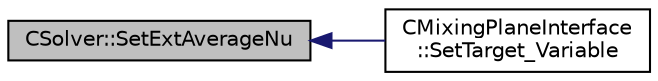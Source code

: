 digraph "CSolver::SetExtAverageNu"
{
  edge [fontname="Helvetica",fontsize="10",labelfontname="Helvetica",labelfontsize="10"];
  node [fontname="Helvetica",fontsize="10",shape=record];
  rankdir="LR";
  Node4491 [label="CSolver::SetExtAverageNu",height=0.2,width=0.4,color="black", fillcolor="grey75", style="filled", fontcolor="black"];
  Node4491 -> Node4492 [dir="back",color="midnightblue",fontsize="10",style="solid",fontname="Helvetica"];
  Node4492 [label="CMixingPlaneInterface\l::SetTarget_Variable",height=0.2,width=0.4,color="black", fillcolor="white", style="filled",URL="$class_c_mixing_plane_interface.html#a59dfb72cd6bff428028672e45f41fe55",tooltip="Set the variable that has been received from the target mesh into the target mesh. "];
}
